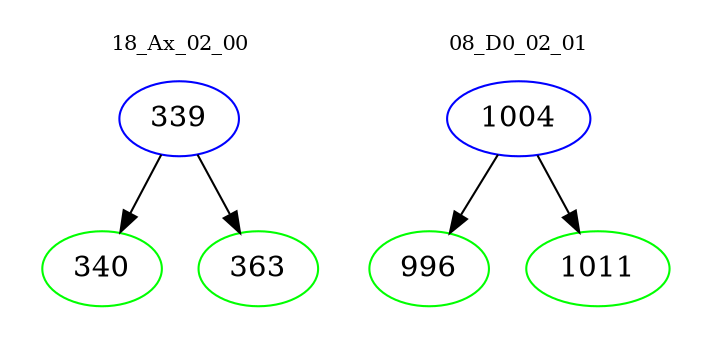 digraph{
subgraph cluster_0 {
color = white
label = "18_Ax_02_00";
fontsize=10;
T0_339 [label="339", color="blue"]
T0_339 -> T0_340 [color="black"]
T0_340 [label="340", color="green"]
T0_339 -> T0_363 [color="black"]
T0_363 [label="363", color="green"]
}
subgraph cluster_1 {
color = white
label = "08_D0_02_01";
fontsize=10;
T1_1004 [label="1004", color="blue"]
T1_1004 -> T1_996 [color="black"]
T1_996 [label="996", color="green"]
T1_1004 -> T1_1011 [color="black"]
T1_1011 [label="1011", color="green"]
}
}
